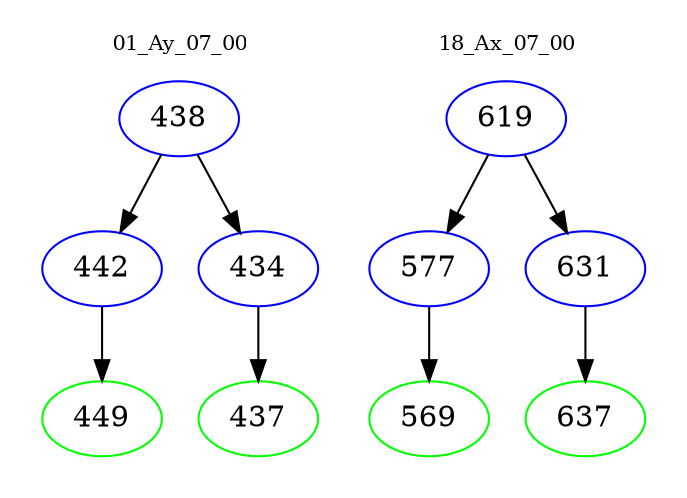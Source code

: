 digraph{
subgraph cluster_0 {
color = white
label = "01_Ay_07_00";
fontsize=10;
T0_438 [label="438", color="blue"]
T0_438 -> T0_442 [color="black"]
T0_442 [label="442", color="blue"]
T0_442 -> T0_449 [color="black"]
T0_449 [label="449", color="green"]
T0_438 -> T0_434 [color="black"]
T0_434 [label="434", color="blue"]
T0_434 -> T0_437 [color="black"]
T0_437 [label="437", color="green"]
}
subgraph cluster_1 {
color = white
label = "18_Ax_07_00";
fontsize=10;
T1_619 [label="619", color="blue"]
T1_619 -> T1_577 [color="black"]
T1_577 [label="577", color="blue"]
T1_577 -> T1_569 [color="black"]
T1_569 [label="569", color="green"]
T1_619 -> T1_631 [color="black"]
T1_631 [label="631", color="blue"]
T1_631 -> T1_637 [color="black"]
T1_637 [label="637", color="green"]
}
}
